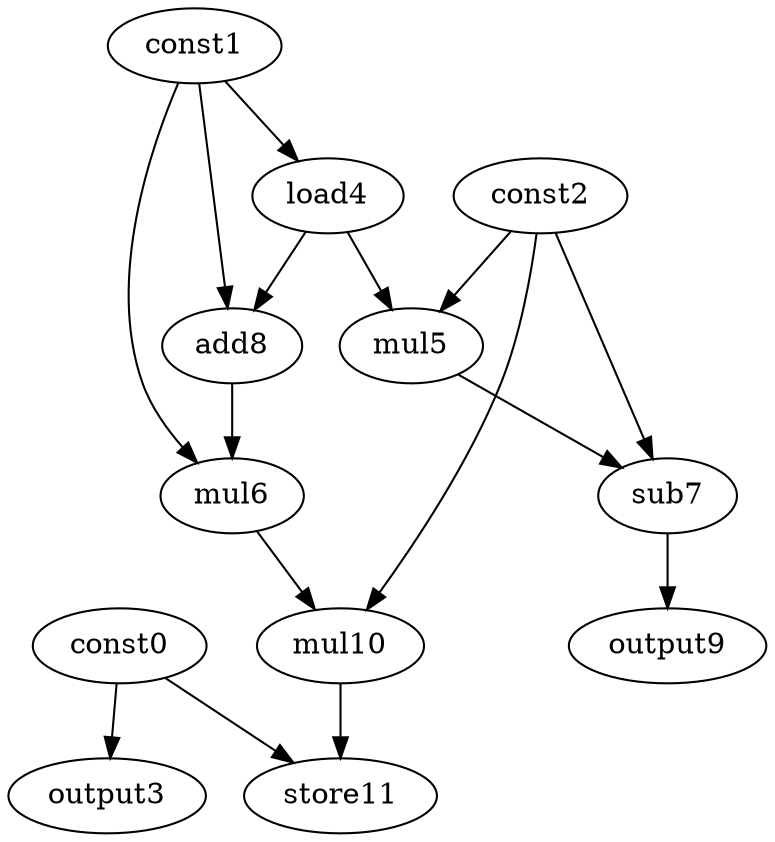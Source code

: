 digraph G { 
const0[opcode=const]; 
const1[opcode=const]; 
const2[opcode=const]; 
output3[opcode=output]; 
load4[opcode=load]; 
mul5[opcode=mul]; 
mul6[opcode=mul]; 
sub7[opcode=sub]; 
add8[opcode=add]; 
output9[opcode=output]; 
mul10[opcode=mul]; 
store11[opcode=store]; 
const0->output3[operand=0];
const1->load4[operand=0];
const2->mul5[operand=0];
load4->mul5[operand=1];
const1->add8[operand=0];
load4->add8[operand=1];
add8->mul6[operand=0];
const1->mul6[operand=1];
const2->sub7[operand=0];
mul5->sub7[operand=1];
sub7->output9[operand=0];
const2->mul10[operand=0];
mul6->mul10[operand=1];
const0->store11[operand=0];
mul10->store11[operand=1];
}
